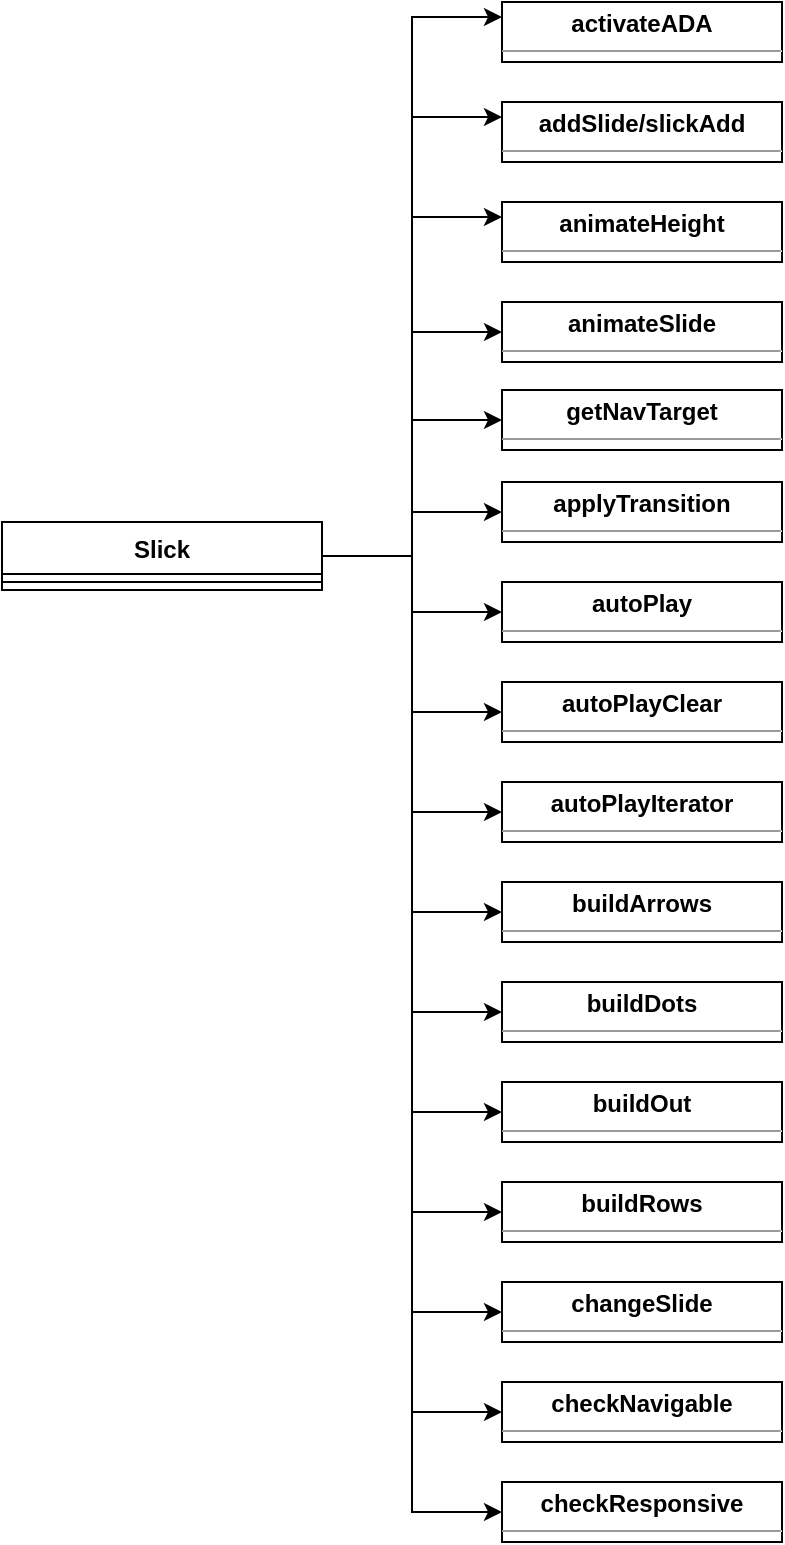 <mxfile version="20.0.1" type="github">
  <diagram id="9EStQQTecwOe5PaFwc3G" name="jQuery Structure">
    <mxGraphModel dx="2062" dy="2283" grid="1" gridSize="10" guides="1" tooltips="1" connect="1" arrows="1" fold="1" page="1" pageScale="1" pageWidth="827" pageHeight="1169" math="0" shadow="0">
      <root>
        <mxCell id="0" />
        <mxCell id="1" parent="0" />
        <mxCell id="l5jDQVMhPk3sTnajUMWY-36" style="edgeStyle=orthogonalEdgeStyle;rounded=0;orthogonalLoop=1;jettySize=auto;html=1;entryX=0;entryY=0.25;entryDx=0;entryDy=0;" edge="1" parent="1" source="l5jDQVMhPk3sTnajUMWY-30" target="l5jDQVMhPk3sTnajUMWY-35">
          <mxGeometry relative="1" as="geometry" />
        </mxCell>
        <mxCell id="l5jDQVMhPk3sTnajUMWY-38" style="edgeStyle=orthogonalEdgeStyle;rounded=0;orthogonalLoop=1;jettySize=auto;html=1;entryX=0;entryY=0.25;entryDx=0;entryDy=0;" edge="1" parent="1" source="l5jDQVMhPk3sTnajUMWY-30" target="l5jDQVMhPk3sTnajUMWY-37">
          <mxGeometry relative="1" as="geometry" />
        </mxCell>
        <mxCell id="l5jDQVMhPk3sTnajUMWY-47" style="edgeStyle=orthogonalEdgeStyle;rounded=0;orthogonalLoop=1;jettySize=auto;html=1;entryX=0;entryY=0.25;entryDx=0;entryDy=0;" edge="1" parent="1" source="l5jDQVMhPk3sTnajUMWY-30" target="l5jDQVMhPk3sTnajUMWY-46">
          <mxGeometry relative="1" as="geometry" />
        </mxCell>
        <mxCell id="l5jDQVMhPk3sTnajUMWY-49" style="edgeStyle=orthogonalEdgeStyle;rounded=0;orthogonalLoop=1;jettySize=auto;html=1;entryX=0;entryY=0.5;entryDx=0;entryDy=0;" edge="1" parent="1" source="l5jDQVMhPk3sTnajUMWY-30" target="l5jDQVMhPk3sTnajUMWY-48">
          <mxGeometry relative="1" as="geometry" />
        </mxCell>
        <mxCell id="l5jDQVMhPk3sTnajUMWY-51" style="edgeStyle=orthogonalEdgeStyle;rounded=0;orthogonalLoop=1;jettySize=auto;html=1;exitX=1;exitY=0.5;exitDx=0;exitDy=0;entryX=0;entryY=0.5;entryDx=0;entryDy=0;" edge="1" parent="1" source="l5jDQVMhPk3sTnajUMWY-30" target="l5jDQVMhPk3sTnajUMWY-50">
          <mxGeometry relative="1" as="geometry" />
        </mxCell>
        <mxCell id="l5jDQVMhPk3sTnajUMWY-53" style="edgeStyle=orthogonalEdgeStyle;rounded=0;orthogonalLoop=1;jettySize=auto;html=1;entryX=0;entryY=0.5;entryDx=0;entryDy=0;" edge="1" parent="1" source="l5jDQVMhPk3sTnajUMWY-30" target="l5jDQVMhPk3sTnajUMWY-52">
          <mxGeometry relative="1" as="geometry" />
        </mxCell>
        <mxCell id="l5jDQVMhPk3sTnajUMWY-56" style="edgeStyle=orthogonalEdgeStyle;rounded=0;orthogonalLoop=1;jettySize=auto;html=1;entryX=0;entryY=0.5;entryDx=0;entryDy=0;" edge="1" parent="1" source="l5jDQVMhPk3sTnajUMWY-30" target="l5jDQVMhPk3sTnajUMWY-54">
          <mxGeometry relative="1" as="geometry" />
        </mxCell>
        <mxCell id="l5jDQVMhPk3sTnajUMWY-58" style="edgeStyle=orthogonalEdgeStyle;rounded=0;orthogonalLoop=1;jettySize=auto;html=1;entryX=0;entryY=0.5;entryDx=0;entryDy=0;" edge="1" parent="1" source="l5jDQVMhPk3sTnajUMWY-30" target="l5jDQVMhPk3sTnajUMWY-57">
          <mxGeometry relative="1" as="geometry" />
        </mxCell>
        <mxCell id="l5jDQVMhPk3sTnajUMWY-61" style="edgeStyle=orthogonalEdgeStyle;rounded=0;orthogonalLoop=1;jettySize=auto;html=1;entryX=0;entryY=0.5;entryDx=0;entryDy=0;" edge="1" parent="1" source="l5jDQVMhPk3sTnajUMWY-30" target="l5jDQVMhPk3sTnajUMWY-59">
          <mxGeometry relative="1" as="geometry" />
        </mxCell>
        <mxCell id="l5jDQVMhPk3sTnajUMWY-63" style="edgeStyle=orthogonalEdgeStyle;rounded=0;orthogonalLoop=1;jettySize=auto;html=1;entryX=0;entryY=0.5;entryDx=0;entryDy=0;" edge="1" parent="1" source="l5jDQVMhPk3sTnajUMWY-30" target="l5jDQVMhPk3sTnajUMWY-62">
          <mxGeometry relative="1" as="geometry" />
        </mxCell>
        <mxCell id="l5jDQVMhPk3sTnajUMWY-67" style="edgeStyle=orthogonalEdgeStyle;rounded=0;orthogonalLoop=1;jettySize=auto;html=1;entryX=0;entryY=0.5;entryDx=0;entryDy=0;" edge="1" parent="1" source="l5jDQVMhPk3sTnajUMWY-30" target="l5jDQVMhPk3sTnajUMWY-64">
          <mxGeometry relative="1" as="geometry" />
        </mxCell>
        <mxCell id="l5jDQVMhPk3sTnajUMWY-68" style="edgeStyle=orthogonalEdgeStyle;rounded=0;orthogonalLoop=1;jettySize=auto;html=1;entryX=0;entryY=0.5;entryDx=0;entryDy=0;" edge="1" parent="1" source="l5jDQVMhPk3sTnajUMWY-30" target="l5jDQVMhPk3sTnajUMWY-66">
          <mxGeometry relative="1" as="geometry" />
        </mxCell>
        <mxCell id="l5jDQVMhPk3sTnajUMWY-70" style="edgeStyle=orthogonalEdgeStyle;rounded=0;orthogonalLoop=1;jettySize=auto;html=1;entryX=0;entryY=0.5;entryDx=0;entryDy=0;" edge="1" parent="1" source="l5jDQVMhPk3sTnajUMWY-30" target="l5jDQVMhPk3sTnajUMWY-69">
          <mxGeometry relative="1" as="geometry" />
        </mxCell>
        <mxCell id="l5jDQVMhPk3sTnajUMWY-72" style="edgeStyle=orthogonalEdgeStyle;rounded=0;orthogonalLoop=1;jettySize=auto;html=1;entryX=0;entryY=0.5;entryDx=0;entryDy=0;" edge="1" parent="1" source="l5jDQVMhPk3sTnajUMWY-30" target="l5jDQVMhPk3sTnajUMWY-71">
          <mxGeometry relative="1" as="geometry" />
        </mxCell>
        <mxCell id="l5jDQVMhPk3sTnajUMWY-77" style="edgeStyle=orthogonalEdgeStyle;rounded=0;orthogonalLoop=1;jettySize=auto;html=1;entryX=0;entryY=0.5;entryDx=0;entryDy=0;" edge="1" parent="1" source="l5jDQVMhPk3sTnajUMWY-30" target="l5jDQVMhPk3sTnajUMWY-73">
          <mxGeometry relative="1" as="geometry" />
        </mxCell>
        <mxCell id="l5jDQVMhPk3sTnajUMWY-78" style="edgeStyle=orthogonalEdgeStyle;rounded=0;orthogonalLoop=1;jettySize=auto;html=1;entryX=0;entryY=0.5;entryDx=0;entryDy=0;" edge="1" parent="1" source="l5jDQVMhPk3sTnajUMWY-30" target="l5jDQVMhPk3sTnajUMWY-74">
          <mxGeometry relative="1" as="geometry" />
        </mxCell>
        <mxCell id="l5jDQVMhPk3sTnajUMWY-30" value="Slick" style="swimlane;fontStyle=1;align=center;verticalAlign=top;childLayout=stackLayout;horizontal=1;startSize=26;horizontalStack=0;resizeParent=1;resizeParentMax=0;resizeLast=0;collapsible=1;marginBottom=0;" vertex="1" parent="1">
          <mxGeometry x="30" y="-740" width="160" height="34" as="geometry" />
        </mxCell>
        <mxCell id="l5jDQVMhPk3sTnajUMWY-32" value="" style="line;strokeWidth=1;fillColor=none;align=left;verticalAlign=middle;spacingTop=-1;spacingLeft=3;spacingRight=3;rotatable=0;labelPosition=right;points=[];portConstraint=eastwest;" vertex="1" parent="l5jDQVMhPk3sTnajUMWY-30">
          <mxGeometry y="26" width="160" height="8" as="geometry" />
        </mxCell>
        <mxCell id="l5jDQVMhPk3sTnajUMWY-35" value="&lt;p style=&quot;margin:0px;margin-top:4px;text-align:center;&quot;&gt;&lt;b&gt;activateADA&lt;/b&gt;&lt;br&gt;&lt;/p&gt;&lt;hr size=&quot;1&quot;&gt;&lt;div style=&quot;height:2px;&quot;&gt;&lt;/div&gt;" style="verticalAlign=top;align=left;overflow=fill;fontSize=12;fontFamily=Helvetica;html=1;" vertex="1" parent="1">
          <mxGeometry x="280" y="-1000" width="140" height="30" as="geometry" />
        </mxCell>
        <mxCell id="l5jDQVMhPk3sTnajUMWY-37" value="&lt;p style=&quot;margin:0px;margin-top:4px;text-align:center;&quot;&gt;&lt;b&gt;addSlide/slickAdd&lt;/b&gt;&lt;/p&gt;&lt;hr size=&quot;1&quot;&gt;&lt;div style=&quot;height:2px;&quot;&gt;&lt;/div&gt;" style="verticalAlign=top;align=left;overflow=fill;fontSize=12;fontFamily=Helvetica;html=1;" vertex="1" parent="1">
          <mxGeometry x="280" y="-950" width="140" height="30" as="geometry" />
        </mxCell>
        <mxCell id="l5jDQVMhPk3sTnajUMWY-46" value="&lt;p style=&quot;margin:0px;margin-top:4px;text-align:center;&quot;&gt;&lt;b&gt;animateHeight&lt;/b&gt;&lt;/p&gt;&lt;hr size=&quot;1&quot;&gt;&lt;div style=&quot;height:2px;&quot;&gt;&lt;/div&gt;" style="verticalAlign=top;align=left;overflow=fill;fontSize=12;fontFamily=Helvetica;html=1;" vertex="1" parent="1">
          <mxGeometry x="280" y="-900" width="140" height="30" as="geometry" />
        </mxCell>
        <mxCell id="l5jDQVMhPk3sTnajUMWY-48" value="&lt;p style=&quot;margin:0px;margin-top:4px;text-align:center;&quot;&gt;&lt;b&gt;animateSlide&lt;/b&gt;&lt;/p&gt;&lt;hr size=&quot;1&quot;&gt;&lt;div style=&quot;height:2px;&quot;&gt;&lt;/div&gt;" style="verticalAlign=top;align=left;overflow=fill;fontSize=12;fontFamily=Helvetica;html=1;" vertex="1" parent="1">
          <mxGeometry x="280" y="-850" width="140" height="30" as="geometry" />
        </mxCell>
        <mxCell id="l5jDQVMhPk3sTnajUMWY-50" value="&lt;p style=&quot;margin:0px;margin-top:4px;text-align:center;&quot;&gt;&lt;b&gt;getNavTarget&lt;/b&gt;&lt;/p&gt;&lt;hr size=&quot;1&quot;&gt;&lt;div style=&quot;height:2px;&quot;&gt;&lt;/div&gt;" style="verticalAlign=top;align=left;overflow=fill;fontSize=12;fontFamily=Helvetica;html=1;" vertex="1" parent="1">
          <mxGeometry x="280" y="-806" width="140" height="30" as="geometry" />
        </mxCell>
        <mxCell id="l5jDQVMhPk3sTnajUMWY-52" value="&lt;p style=&quot;margin:0px;margin-top:4px;text-align:center;&quot;&gt;&lt;b&gt;applyTransition&lt;/b&gt;&lt;/p&gt;&lt;hr size=&quot;1&quot;&gt;&lt;div style=&quot;height:2px;&quot;&gt;&lt;/div&gt;" style="verticalAlign=top;align=left;overflow=fill;fontSize=12;fontFamily=Helvetica;html=1;" vertex="1" parent="1">
          <mxGeometry x="280" y="-760" width="140" height="30" as="geometry" />
        </mxCell>
        <mxCell id="l5jDQVMhPk3sTnajUMWY-54" value="&lt;p style=&quot;margin:0px;margin-top:4px;text-align:center;&quot;&gt;&lt;b&gt;autoPlay&lt;/b&gt;&lt;/p&gt;&lt;hr size=&quot;1&quot;&gt;&lt;div style=&quot;height:2px;&quot;&gt;&lt;/div&gt;" style="verticalAlign=top;align=left;overflow=fill;fontSize=12;fontFamily=Helvetica;html=1;" vertex="1" parent="1">
          <mxGeometry x="280" y="-710" width="140" height="30" as="geometry" />
        </mxCell>
        <mxCell id="l5jDQVMhPk3sTnajUMWY-57" value="&lt;p style=&quot;margin:0px;margin-top:4px;text-align:center;&quot;&gt;&lt;b&gt;autoPlayClear&lt;/b&gt;&lt;/p&gt;&lt;hr size=&quot;1&quot;&gt;&lt;div style=&quot;height:2px;&quot;&gt;&lt;/div&gt;" style="verticalAlign=top;align=left;overflow=fill;fontSize=12;fontFamily=Helvetica;html=1;" vertex="1" parent="1">
          <mxGeometry x="280" y="-660" width="140" height="30" as="geometry" />
        </mxCell>
        <mxCell id="l5jDQVMhPk3sTnajUMWY-59" value="&lt;p style=&quot;margin:0px;margin-top:4px;text-align:center;&quot;&gt;&lt;b&gt;autoPlayIterator&lt;/b&gt;&lt;/p&gt;&lt;hr size=&quot;1&quot;&gt;&lt;div style=&quot;height:2px;&quot;&gt;&lt;/div&gt;" style="verticalAlign=top;align=left;overflow=fill;fontSize=12;fontFamily=Helvetica;html=1;" vertex="1" parent="1">
          <mxGeometry x="280" y="-610" width="140" height="30" as="geometry" />
        </mxCell>
        <mxCell id="l5jDQVMhPk3sTnajUMWY-62" value="&lt;p style=&quot;margin:0px;margin-top:4px;text-align:center;&quot;&gt;&lt;b&gt;buildArrows&lt;/b&gt;&lt;/p&gt;&lt;hr size=&quot;1&quot;&gt;&lt;div style=&quot;height:2px;&quot;&gt;&lt;/div&gt;" style="verticalAlign=top;align=left;overflow=fill;fontSize=12;fontFamily=Helvetica;html=1;" vertex="1" parent="1">
          <mxGeometry x="280" y="-560" width="140" height="30" as="geometry" />
        </mxCell>
        <mxCell id="l5jDQVMhPk3sTnajUMWY-64" value="&lt;p style=&quot;margin:0px;margin-top:4px;text-align:center;&quot;&gt;&lt;b&gt;buildDots&lt;/b&gt;&lt;/p&gt;&lt;hr size=&quot;1&quot;&gt;&lt;div style=&quot;height:2px;&quot;&gt;&lt;/div&gt;" style="verticalAlign=top;align=left;overflow=fill;fontSize=12;fontFamily=Helvetica;html=1;" vertex="1" parent="1">
          <mxGeometry x="280" y="-510" width="140" height="30" as="geometry" />
        </mxCell>
        <mxCell id="l5jDQVMhPk3sTnajUMWY-66" value="&lt;p style=&quot;margin:0px;margin-top:4px;text-align:center;&quot;&gt;&lt;b&gt;buildOut&lt;/b&gt;&lt;/p&gt;&lt;hr size=&quot;1&quot;&gt;&lt;div style=&quot;height:2px;&quot;&gt;&lt;/div&gt;" style="verticalAlign=top;align=left;overflow=fill;fontSize=12;fontFamily=Helvetica;html=1;" vertex="1" parent="1">
          <mxGeometry x="280" y="-460" width="140" height="30" as="geometry" />
        </mxCell>
        <mxCell id="l5jDQVMhPk3sTnajUMWY-69" value="&lt;p style=&quot;margin:0px;margin-top:4px;text-align:center;&quot;&gt;&lt;b&gt;buildRows&lt;/b&gt;&lt;/p&gt;&lt;hr size=&quot;1&quot;&gt;&lt;div style=&quot;height:2px;&quot;&gt;&lt;/div&gt;" style="verticalAlign=top;align=left;overflow=fill;fontSize=12;fontFamily=Helvetica;html=1;" vertex="1" parent="1">
          <mxGeometry x="280" y="-410" width="140" height="30" as="geometry" />
        </mxCell>
        <mxCell id="l5jDQVMhPk3sTnajUMWY-71" value="&lt;p style=&quot;margin:0px;margin-top:4px;text-align:center;&quot;&gt;&lt;b&gt;checkResponsive&lt;/b&gt;&lt;/p&gt;&lt;hr size=&quot;1&quot;&gt;&lt;div style=&quot;height:2px;&quot;&gt;&lt;/div&gt;" style="verticalAlign=top;align=left;overflow=fill;fontSize=12;fontFamily=Helvetica;html=1;" vertex="1" parent="1">
          <mxGeometry x="280" y="-260" width="140" height="30" as="geometry" />
        </mxCell>
        <mxCell id="l5jDQVMhPk3sTnajUMWY-73" value="&lt;p style=&quot;margin:0px;margin-top:4px;text-align:center;&quot;&gt;&lt;b&gt;changeSlide&lt;/b&gt;&lt;/p&gt;&lt;hr size=&quot;1&quot;&gt;&lt;div style=&quot;height:2px;&quot;&gt;&lt;/div&gt;" style="verticalAlign=top;align=left;overflow=fill;fontSize=12;fontFamily=Helvetica;html=1;" vertex="1" parent="1">
          <mxGeometry x="280" y="-360" width="140" height="30" as="geometry" />
        </mxCell>
        <mxCell id="l5jDQVMhPk3sTnajUMWY-74" value="&lt;p style=&quot;margin:0px;margin-top:4px;text-align:center;&quot;&gt;&lt;b&gt;checkNavigable&lt;/b&gt;&lt;/p&gt;&lt;hr size=&quot;1&quot;&gt;&lt;div style=&quot;height:2px;&quot;&gt;&lt;/div&gt;" style="verticalAlign=top;align=left;overflow=fill;fontSize=12;fontFamily=Helvetica;html=1;" vertex="1" parent="1">
          <mxGeometry x="280" y="-310" width="140" height="30" as="geometry" />
        </mxCell>
      </root>
    </mxGraphModel>
  </diagram>
</mxfile>
